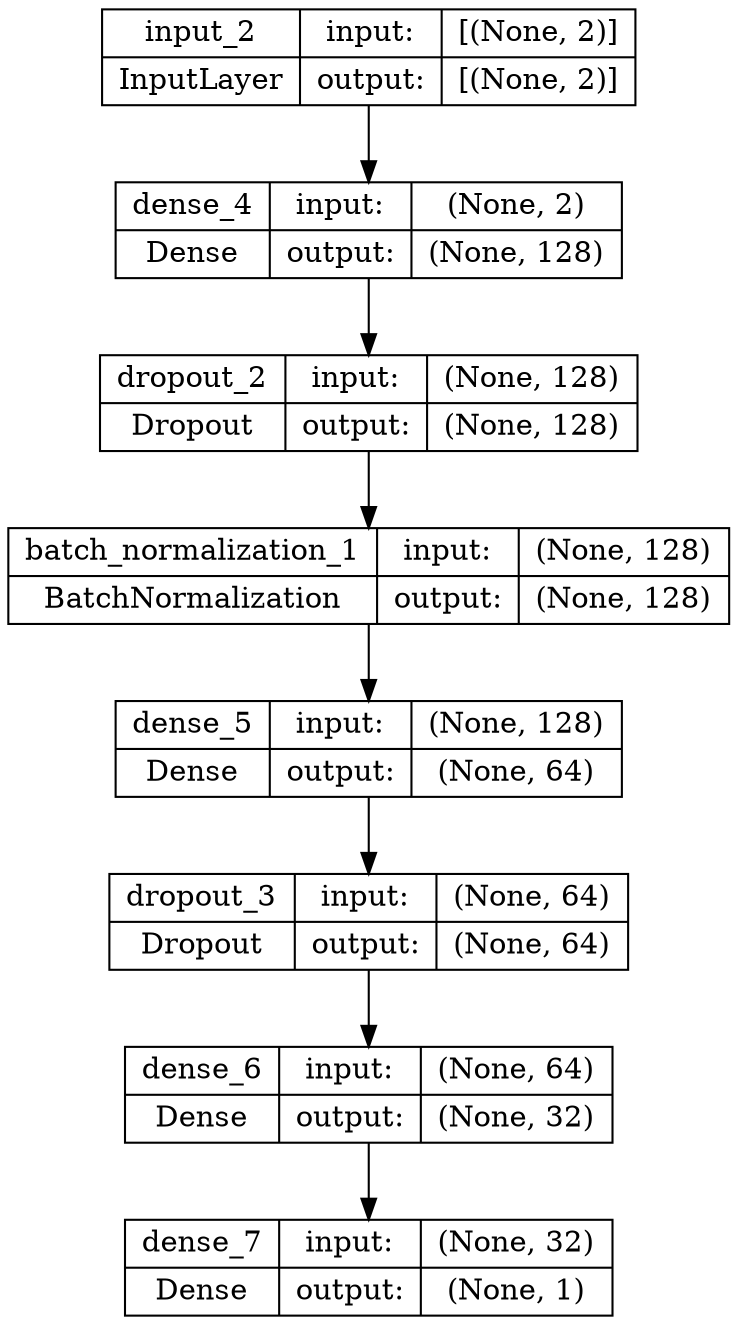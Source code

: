 digraph G {
concentrate=True;
dpi=96;
rankdir=TB;
node [shape=record];
2627290450448 [label="{input_2|InputLayer}|{input:|output:}|{{[(None, 2)]}|{[(None, 2)]}}"];
2627308266960 [label="{dense_4|Dense}|{input:|output:}|{{(None, 2)}|{(None, 128)}}"];
2627359356368 [label="{dropout_2|Dropout}|{input:|output:}|{{(None, 128)}|{(None, 128)}}"];
2627223176208 [label="{batch_normalization_1|BatchNormalization}|{input:|output:}|{{(None, 128)}|{(None, 128)}}"];
2627358524496 [label="{dense_5|Dense}|{input:|output:}|{{(None, 128)}|{(None, 64)}}"];
2627290619408 [label="{dropout_3|Dropout}|{input:|output:}|{{(None, 64)}|{(None, 64)}}"];
2627290453264 [label="{dense_6|Dense}|{input:|output:}|{{(None, 64)}|{(None, 32)}}"];
2627290256784 [label="{dense_7|Dense}|{input:|output:}|{{(None, 32)}|{(None, 1)}}"];
2627290450448 -> 2627308266960;
2627308266960 -> 2627359356368;
2627359356368 -> 2627223176208;
2627223176208 -> 2627358524496;
2627358524496 -> 2627290619408;
2627290619408 -> 2627290453264;
2627290453264 -> 2627290256784;
}
